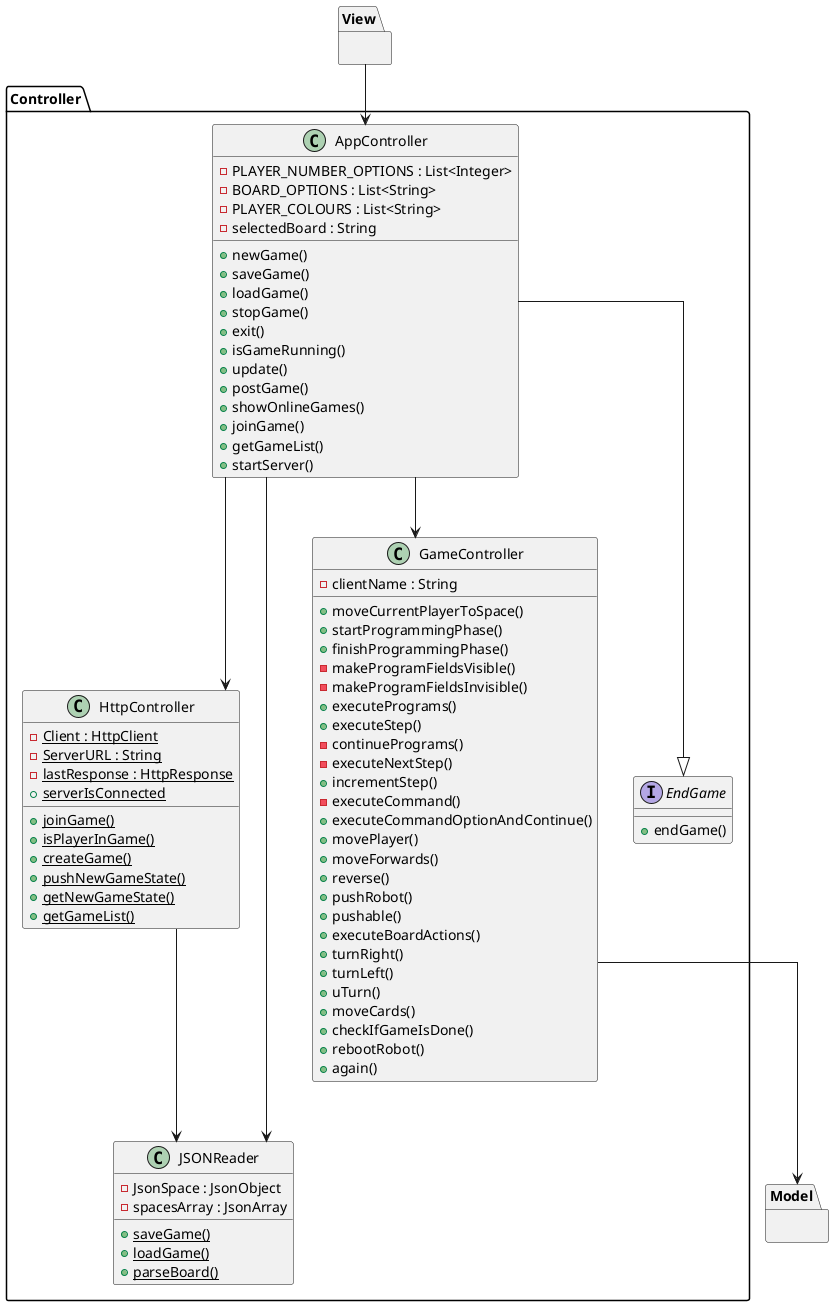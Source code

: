 @startuml
'https://plantuml.com/class-diagram
skinparam linetype ortho

package "Controller"{
class GameController{
    - clientName : String
    +moveCurrentPlayerToSpace()
    +startProgrammingPhase()
    +finishProgrammingPhase()
    -makeProgramFieldsVisible()
    -makeProgramFieldsInvisible()
    +executePrograms()
    +executeStep()
    -continuePrograms()
    -executeNextStep()
    +incrementStep()
    -executeCommand()
    +executeCommandOptionAndContinue()
    +movePlayer()
    +moveForwards()
    +reverse()
    +pushRobot()
    +pushable()
    +executeBoardActions()
    +turnRight()
    +turnLeft()
    +uTurn()
    +moveCards()
    +checkIfGameIsDone()
    +rebootRobot()
    +again()
}
class AppController{
    - PLAYER_NUMBER_OPTIONS : List<Integer>
    - BOARD_OPTIONS : List<String>
    - PLAYER_COLOURS : List<String>
    - selectedBoard : String
    + newGame()
    + saveGame()
    + loadGame()
    + stopGame()
    + exit()
    + isGameRunning()
    + update()
    + postGame()
    + showOnlineGames()
    + joinGame()
    + getGameList()
    + startServer()
}
class HttpController{
    -{static} Client : HttpClient
    -{static} ServerURL : String
    -{static} lastResponse : HttpResponse
    +{static} joinGame()
    +{static} isPlayerInGame()
    +{static} createGame()
    +{static} pushNewGameState()
    +{static} getNewGameState()
    +{static} serverIsConnected
    +{static} getGameList()
}
class JSONReader{
    - JsonSpace : JsonObject
    - spacesArray : JsonArray
    +{static} saveGame()
    +{static} loadGame()
    +{static} parseBoard()
}
interface EndGame{
    +endGame()
}
}
package "View"{
}

package "Model"{
}

AppController --|> EndGame
AppController --> GameController
GameController --> "Model"
AppController --> HttpController
AppController --> JSONReader
HttpController --> JSONReader
"View" --> AppController
@enduml